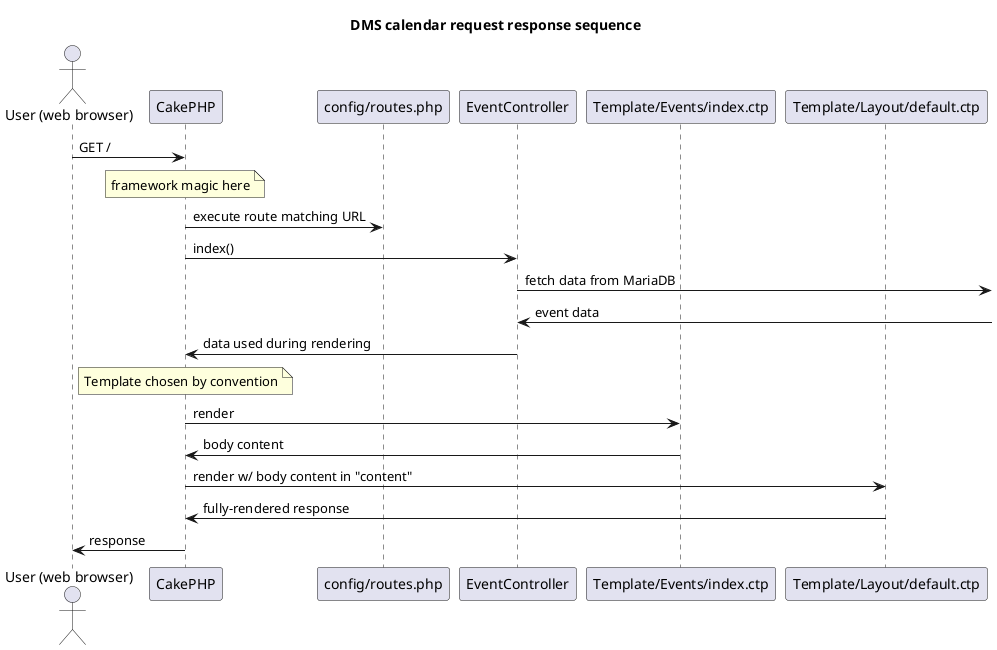 @startuml

title DMS calendar request response sequence

actor "User (web browser)" as User
participant CakePHP
participant "config/routes.php" as router

User -> CakePHP: GET /
note over CakePHP: framework magic here
CakePHP -> router: execute route matching URL
CakePHP -> EventController: index()
EventController ->]: fetch data from MariaDB
]-> EventController: event data
EventController -> CakePHP: data used during rendering
note over CakePHP: Template chosen by convention
CakePHP -> "Template/Events/index.ctp": render
"Template/Events/index.ctp" -> CakePHP: body content
CakePHP -> "Template/Layout/default.ctp": render w/ body content in "content"
"Template/Layout/default.ctp" -> CakePHP: fully-rendered response
CakePHP -> User: response


@enduml
